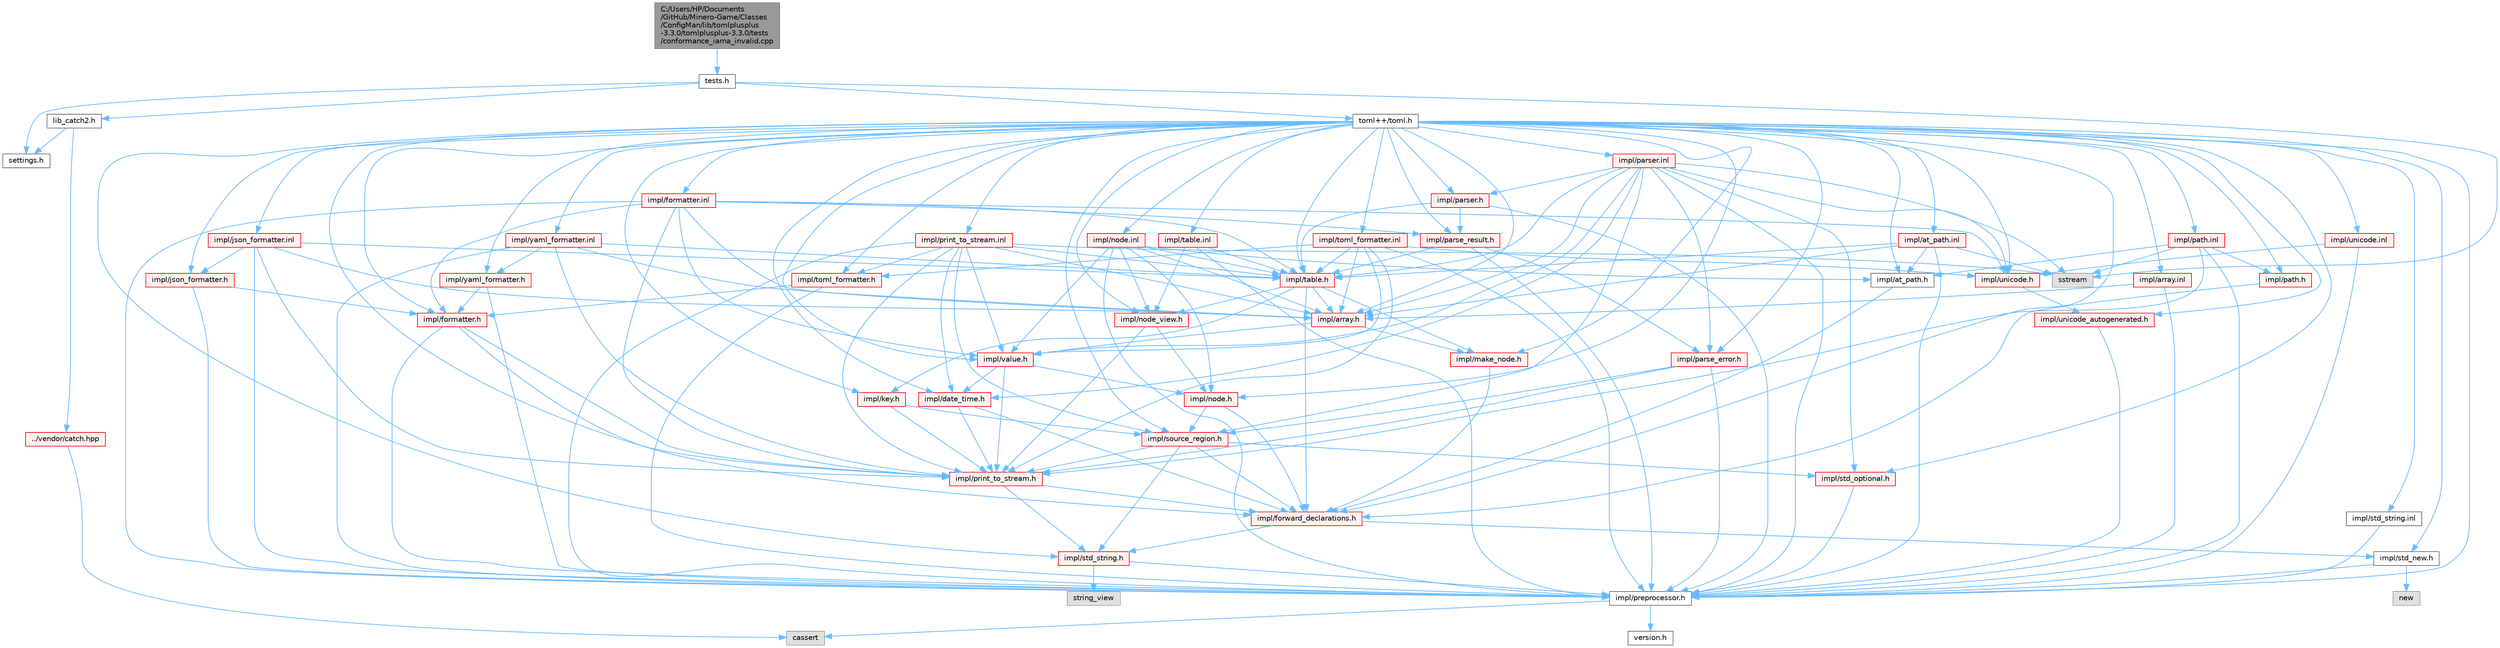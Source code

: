 digraph "C:/Users/HP/Documents/GitHub/Minero-Game/Classes/ConfigMan/lib/tomlplusplus-3.3.0/tomlplusplus-3.3.0/tests/conformance_iarna_invalid.cpp"
{
 // LATEX_PDF_SIZE
  bgcolor="transparent";
  edge [fontname=Helvetica,fontsize=10,labelfontname=Helvetica,labelfontsize=10];
  node [fontname=Helvetica,fontsize=10,shape=box,height=0.2,width=0.4];
  Node1 [id="Node000001",label="C:/Users/HP/Documents\l/GitHub/Minero-Game/Classes\l/ConfigMan/lib/tomlplusplus\l-3.3.0/tomlplusplus-3.3.0/tests\l/conformance_iarna_invalid.cpp",height=0.2,width=0.4,color="gray40", fillcolor="grey60", style="filled", fontcolor="black",tooltip=" "];
  Node1 -> Node2 [id="edge347_Node000001_Node000002",color="steelblue1",style="solid",tooltip=" "];
  Node2 [id="Node000002",label="tests.h",height=0.2,width=0.4,color="grey40", fillcolor="white", style="filled",URL="$tests_8h.html",tooltip=" "];
  Node2 -> Node3 [id="edge348_Node000002_Node000003",color="steelblue1",style="solid",tooltip=" "];
  Node3 [id="Node000003",label="settings.h",height=0.2,width=0.4,color="grey40", fillcolor="white", style="filled",URL="$_classes_2_config_man_2lib_2tomlplusplus-3_83_80_2tomlplusplus-3_83_80_2tests_2settings_8h.html",tooltip=" "];
  Node2 -> Node4 [id="edge349_Node000002_Node000004",color="steelblue1",style="solid",tooltip=" "];
  Node4 [id="Node000004",label="toml++/toml.h",height=0.2,width=0.4,color="grey40", fillcolor="white", style="filled",URL="$toml_8h.html",tooltip=" "];
  Node4 -> Node5 [id="edge350_Node000004_Node000005",color="steelblue1",style="solid",tooltip=" "];
  Node5 [id="Node000005",label="impl/preprocessor.h",height=0.2,width=0.4,color="grey40", fillcolor="white", style="filled",URL="$preprocessor_8h.html",tooltip=" "];
  Node5 -> Node6 [id="edge351_Node000005_Node000006",color="steelblue1",style="solid",tooltip=" "];
  Node6 [id="Node000006",label="cassert",height=0.2,width=0.4,color="grey60", fillcolor="#E0E0E0", style="filled",tooltip=" "];
  Node5 -> Node7 [id="edge352_Node000005_Node000007",color="steelblue1",style="solid",tooltip=" "];
  Node7 [id="Node000007",label="version.h",height=0.2,width=0.4,color="grey40", fillcolor="white", style="filled",URL="$version_8h.html",tooltip=" "];
  Node4 -> Node8 [id="edge353_Node000004_Node000008",color="steelblue1",style="solid",tooltip=" "];
  Node8 [id="Node000008",label="impl/std_new.h",height=0.2,width=0.4,color="grey40", fillcolor="white", style="filled",URL="$std__new_8h.html",tooltip=" "];
  Node8 -> Node5 [id="edge354_Node000008_Node000005",color="steelblue1",style="solid",tooltip=" "];
  Node8 -> Node9 [id="edge355_Node000008_Node000009",color="steelblue1",style="solid",tooltip=" "];
  Node9 [id="Node000009",label="new",height=0.2,width=0.4,color="grey60", fillcolor="#E0E0E0", style="filled",tooltip=" "];
  Node4 -> Node10 [id="edge356_Node000004_Node000010",color="steelblue1",style="solid",tooltip=" "];
  Node10 [id="Node000010",label="impl/std_string.h",height=0.2,width=0.4,color="red", fillcolor="#FFF0F0", style="filled",URL="$std__string_8h.html",tooltip=" "];
  Node10 -> Node5 [id="edge357_Node000010_Node000005",color="steelblue1",style="solid",tooltip=" "];
  Node10 -> Node11 [id="edge358_Node000010_Node000011",color="steelblue1",style="solid",tooltip=" "];
  Node11 [id="Node000011",label="string_view",height=0.2,width=0.4,color="grey60", fillcolor="#E0E0E0", style="filled",tooltip=" "];
  Node4 -> Node13 [id="edge359_Node000004_Node000013",color="steelblue1",style="solid",tooltip=" "];
  Node13 [id="Node000013",label="impl/std_optional.h",height=0.2,width=0.4,color="red", fillcolor="#FFF0F0", style="filled",URL="$std__optional_8h.html",tooltip=" "];
  Node13 -> Node5 [id="edge360_Node000013_Node000005",color="steelblue1",style="solid",tooltip=" "];
  Node4 -> Node15 [id="edge361_Node000004_Node000015",color="steelblue1",style="solid",tooltip=" "];
  Node15 [id="Node000015",label="impl/forward_declarations.h",height=0.2,width=0.4,color="red", fillcolor="#FFF0F0", style="filled",URL="$forward__declarations_8h.html",tooltip=" "];
  Node15 -> Node10 [id="edge362_Node000015_Node000010",color="steelblue1",style="solid",tooltip=" "];
  Node15 -> Node8 [id="edge363_Node000015_Node000008",color="steelblue1",style="solid",tooltip=" "];
  Node4 -> Node28 [id="edge364_Node000004_Node000028",color="steelblue1",style="solid",tooltip=" "];
  Node28 [id="Node000028",label="impl/print_to_stream.h",height=0.2,width=0.4,color="red", fillcolor="#FFF0F0", style="filled",URL="$print__to__stream_8h.html",tooltip=" "];
  Node28 -> Node10 [id="edge365_Node000028_Node000010",color="steelblue1",style="solid",tooltip=" "];
  Node28 -> Node15 [id="edge366_Node000028_Node000015",color="steelblue1",style="solid",tooltip=" "];
  Node4 -> Node29 [id="edge367_Node000004_Node000029",color="steelblue1",style="solid",tooltip=" "];
  Node29 [id="Node000029",label="impl/source_region.h",height=0.2,width=0.4,color="red", fillcolor="#FFF0F0", style="filled",URL="$source__region_8h.html",tooltip=" "];
  Node29 -> Node13 [id="edge368_Node000029_Node000013",color="steelblue1",style="solid",tooltip=" "];
  Node29 -> Node10 [id="edge369_Node000029_Node000010",color="steelblue1",style="solid",tooltip=" "];
  Node29 -> Node15 [id="edge370_Node000029_Node000015",color="steelblue1",style="solid",tooltip=" "];
  Node29 -> Node28 [id="edge371_Node000029_Node000028",color="steelblue1",style="solid",tooltip=" "];
  Node4 -> Node30 [id="edge372_Node000004_Node000030",color="steelblue1",style="solid",tooltip=" "];
  Node30 [id="Node000030",label="impl/date_time.h",height=0.2,width=0.4,color="red", fillcolor="#FFF0F0", style="filled",URL="$date__time_8h.html",tooltip=" "];
  Node30 -> Node15 [id="edge373_Node000030_Node000015",color="steelblue1",style="solid",tooltip=" "];
  Node30 -> Node28 [id="edge374_Node000030_Node000028",color="steelblue1",style="solid",tooltip=" "];
  Node4 -> Node31 [id="edge375_Node000004_Node000031",color="steelblue1",style="solid",tooltip=" "];
  Node31 [id="Node000031",label="impl/at_path.h",height=0.2,width=0.4,color="grey40", fillcolor="white", style="filled",URL="$at__path_8h.html",tooltip=" "];
  Node31 -> Node15 [id="edge376_Node000031_Node000015",color="steelblue1",style="solid",tooltip=" "];
  Node4 -> Node32 [id="edge377_Node000004_Node000032",color="steelblue1",style="solid",tooltip=" "];
  Node32 [id="Node000032",label="impl/path.h",height=0.2,width=0.4,color="red", fillcolor="#FFF0F0", style="filled",URL="$path_8h.html",tooltip=" "];
  Node32 -> Node15 [id="edge378_Node000032_Node000015",color="steelblue1",style="solid",tooltip=" "];
  Node4 -> Node36 [id="edge379_Node000004_Node000036",color="steelblue1",style="solid",tooltip=" "];
  Node36 [id="Node000036",label="impl/node.h",height=0.2,width=0.4,color="red", fillcolor="#FFF0F0", style="filled",URL="$node_8h.html",tooltip=" "];
  Node36 -> Node15 [id="edge380_Node000036_Node000015",color="steelblue1",style="solid",tooltip=" "];
  Node36 -> Node29 [id="edge381_Node000036_Node000029",color="steelblue1",style="solid",tooltip=" "];
  Node4 -> Node39 [id="edge382_Node000004_Node000039",color="steelblue1",style="solid",tooltip=" "];
  Node39 [id="Node000039",label="impl/node_view.h",height=0.2,width=0.4,color="red", fillcolor="#FFF0F0", style="filled",URL="$node__view_8h.html",tooltip=" "];
  Node39 -> Node28 [id="edge383_Node000039_Node000028",color="steelblue1",style="solid",tooltip=" "];
  Node39 -> Node36 [id="edge384_Node000039_Node000036",color="steelblue1",style="solid",tooltip=" "];
  Node4 -> Node42 [id="edge385_Node000004_Node000042",color="steelblue1",style="solid",tooltip=" "];
  Node42 [id="Node000042",label="impl/value.h",height=0.2,width=0.4,color="red", fillcolor="#FFF0F0", style="filled",URL="$value_8h.html",tooltip=" "];
  Node42 -> Node30 [id="edge386_Node000042_Node000030",color="steelblue1",style="solid",tooltip=" "];
  Node42 -> Node36 [id="edge387_Node000042_Node000036",color="steelblue1",style="solid",tooltip=" "];
  Node42 -> Node28 [id="edge388_Node000042_Node000028",color="steelblue1",style="solid",tooltip=" "];
  Node4 -> Node43 [id="edge389_Node000004_Node000043",color="steelblue1",style="solid",tooltip=" "];
  Node43 [id="Node000043",label="impl/make_node.h",height=0.2,width=0.4,color="red", fillcolor="#FFF0F0", style="filled",URL="$make__node_8h.html",tooltip=" "];
  Node43 -> Node15 [id="edge390_Node000043_Node000015",color="steelblue1",style="solid",tooltip=" "];
  Node4 -> Node44 [id="edge391_Node000004_Node000044",color="steelblue1",style="solid",tooltip=" "];
  Node44 [id="Node000044",label="impl/array.h",height=0.2,width=0.4,color="red", fillcolor="#FFF0F0", style="filled",URL="$array_8h.html",tooltip=" "];
  Node44 -> Node42 [id="edge392_Node000044_Node000042",color="steelblue1",style="solid",tooltip=" "];
  Node44 -> Node43 [id="edge393_Node000044_Node000043",color="steelblue1",style="solid",tooltip=" "];
  Node4 -> Node45 [id="edge394_Node000004_Node000045",color="steelblue1",style="solid",tooltip=" "];
  Node45 [id="Node000045",label="impl/key.h",height=0.2,width=0.4,color="red", fillcolor="#FFF0F0", style="filled",URL="$key_8h.html",tooltip=" "];
  Node45 -> Node29 [id="edge395_Node000045_Node000029",color="steelblue1",style="solid",tooltip=" "];
  Node45 -> Node28 [id="edge396_Node000045_Node000028",color="steelblue1",style="solid",tooltip=" "];
  Node4 -> Node46 [id="edge397_Node000004_Node000046",color="steelblue1",style="solid",tooltip=" "];
  Node46 [id="Node000046",label="impl/table.h",height=0.2,width=0.4,color="red", fillcolor="#FFF0F0", style="filled",URL="$table_8h.html",tooltip=" "];
  Node46 -> Node15 [id="edge398_Node000046_Node000015",color="steelblue1",style="solid",tooltip=" "];
  Node46 -> Node44 [id="edge399_Node000046_Node000044",color="steelblue1",style="solid",tooltip=" "];
  Node46 -> Node43 [id="edge400_Node000046_Node000043",color="steelblue1",style="solid",tooltip=" "];
  Node46 -> Node39 [id="edge401_Node000046_Node000039",color="steelblue1",style="solid",tooltip=" "];
  Node46 -> Node45 [id="edge402_Node000046_Node000045",color="steelblue1",style="solid",tooltip=" "];
  Node4 -> Node49 [id="edge403_Node000004_Node000049",color="steelblue1",style="solid",tooltip=" "];
  Node49 [id="Node000049",label="impl/unicode_autogenerated.h",height=0.2,width=0.4,color="red", fillcolor="#FFF0F0", style="filled",URL="$unicode__autogenerated_8h.html",tooltip=" "];
  Node49 -> Node5 [id="edge404_Node000049_Node000005",color="steelblue1",style="solid",tooltip=" "];
  Node4 -> Node50 [id="edge405_Node000004_Node000050",color="steelblue1",style="solid",tooltip=" "];
  Node50 [id="Node000050",label="impl/unicode.h",height=0.2,width=0.4,color="red", fillcolor="#FFF0F0", style="filled",URL="$unicode_8h.html",tooltip=" "];
  Node50 -> Node49 [id="edge406_Node000050_Node000049",color="steelblue1",style="solid",tooltip=" "];
  Node4 -> Node51 [id="edge407_Node000004_Node000051",color="steelblue1",style="solid",tooltip=" "];
  Node51 [id="Node000051",label="impl/parse_error.h",height=0.2,width=0.4,color="red", fillcolor="#FFF0F0", style="filled",URL="$parse__error_8h.html",tooltip=" "];
  Node51 -> Node5 [id="edge408_Node000051_Node000005",color="steelblue1",style="solid",tooltip=" "];
  Node51 -> Node29 [id="edge409_Node000051_Node000029",color="steelblue1",style="solid",tooltip=" "];
  Node51 -> Node28 [id="edge410_Node000051_Node000028",color="steelblue1",style="solid",tooltip=" "];
  Node4 -> Node53 [id="edge411_Node000004_Node000053",color="steelblue1",style="solid",tooltip=" "];
  Node53 [id="Node000053",label="impl/parse_result.h",height=0.2,width=0.4,color="red", fillcolor="#FFF0F0", style="filled",URL="$parse__result_8h.html",tooltip=" "];
  Node53 -> Node5 [id="edge412_Node000053_Node000005",color="steelblue1",style="solid",tooltip=" "];
  Node53 -> Node46 [id="edge413_Node000053_Node000046",color="steelblue1",style="solid",tooltip=" "];
  Node53 -> Node51 [id="edge414_Node000053_Node000051",color="steelblue1",style="solid",tooltip=" "];
  Node4 -> Node54 [id="edge415_Node000004_Node000054",color="steelblue1",style="solid",tooltip=" "];
  Node54 [id="Node000054",label="impl/parser.h",height=0.2,width=0.4,color="red", fillcolor="#FFF0F0", style="filled",URL="$parser_8h.html",tooltip=" "];
  Node54 -> Node5 [id="edge416_Node000054_Node000005",color="steelblue1",style="solid",tooltip=" "];
  Node54 -> Node46 [id="edge417_Node000054_Node000046",color="steelblue1",style="solid",tooltip=" "];
  Node54 -> Node53 [id="edge418_Node000054_Node000053",color="steelblue1",style="solid",tooltip=" "];
  Node4 -> Node55 [id="edge419_Node000004_Node000055",color="steelblue1",style="solid",tooltip=" "];
  Node55 [id="Node000055",label="impl/formatter.h",height=0.2,width=0.4,color="red", fillcolor="#FFF0F0", style="filled",URL="$_classes_2_config_man_2lib_2tomlplusplus-3_83_80_2tomlplusplus-3_83_80_2include_2toml_09_09_2impl_2formatter_8h.html",tooltip=" "];
  Node55 -> Node5 [id="edge420_Node000055_Node000005",color="steelblue1",style="solid",tooltip=" "];
  Node55 -> Node15 [id="edge421_Node000055_Node000015",color="steelblue1",style="solid",tooltip=" "];
  Node55 -> Node28 [id="edge422_Node000055_Node000028",color="steelblue1",style="solid",tooltip=" "];
  Node4 -> Node56 [id="edge423_Node000004_Node000056",color="steelblue1",style="solid",tooltip=" "];
  Node56 [id="Node000056",label="impl/toml_formatter.h",height=0.2,width=0.4,color="red", fillcolor="#FFF0F0", style="filled",URL="$toml__formatter_8h.html",tooltip=" "];
  Node56 -> Node5 [id="edge424_Node000056_Node000005",color="steelblue1",style="solid",tooltip=" "];
  Node56 -> Node55 [id="edge425_Node000056_Node000055",color="steelblue1",style="solid",tooltip=" "];
  Node4 -> Node57 [id="edge426_Node000004_Node000057",color="steelblue1",style="solid",tooltip=" "];
  Node57 [id="Node000057",label="impl/json_formatter.h",height=0.2,width=0.4,color="red", fillcolor="#FFF0F0", style="filled",URL="$json__formatter_8h.html",tooltip=" "];
  Node57 -> Node5 [id="edge427_Node000057_Node000005",color="steelblue1",style="solid",tooltip=" "];
  Node57 -> Node55 [id="edge428_Node000057_Node000055",color="steelblue1",style="solid",tooltip=" "];
  Node4 -> Node58 [id="edge429_Node000004_Node000058",color="steelblue1",style="solid",tooltip=" "];
  Node58 [id="Node000058",label="impl/yaml_formatter.h",height=0.2,width=0.4,color="red", fillcolor="#FFF0F0", style="filled",URL="$yaml__formatter_8h.html",tooltip=" "];
  Node58 -> Node5 [id="edge430_Node000058_Node000005",color="steelblue1",style="solid",tooltip=" "];
  Node58 -> Node55 [id="edge431_Node000058_Node000055",color="steelblue1",style="solid",tooltip=" "];
  Node4 -> Node59 [id="edge432_Node000004_Node000059",color="steelblue1",style="solid",tooltip=" "];
  Node59 [id="Node000059",label="impl/std_string.inl",height=0.2,width=0.4,color="grey40", fillcolor="white", style="filled",URL="$std__string_8inl.html",tooltip=" "];
  Node59 -> Node5 [id="edge433_Node000059_Node000005",color="steelblue1",style="solid",tooltip=" "];
  Node4 -> Node60 [id="edge434_Node000004_Node000060",color="steelblue1",style="solid",tooltip=" "];
  Node60 [id="Node000060",label="impl/print_to_stream.inl",height=0.2,width=0.4,color="red", fillcolor="#FFF0F0", style="filled",URL="$print__to__stream_8inl.html",tooltip=" "];
  Node60 -> Node5 [id="edge435_Node000060_Node000005",color="steelblue1",style="solid",tooltip=" "];
  Node60 -> Node28 [id="edge436_Node000060_Node000028",color="steelblue1",style="solid",tooltip=" "];
  Node60 -> Node29 [id="edge437_Node000060_Node000029",color="steelblue1",style="solid",tooltip=" "];
  Node60 -> Node30 [id="edge438_Node000060_Node000030",color="steelblue1",style="solid",tooltip=" "];
  Node60 -> Node56 [id="edge439_Node000060_Node000056",color="steelblue1",style="solid",tooltip=" "];
  Node60 -> Node42 [id="edge440_Node000060_Node000042",color="steelblue1",style="solid",tooltip=" "];
  Node60 -> Node44 [id="edge441_Node000060_Node000044",color="steelblue1",style="solid",tooltip=" "];
  Node60 -> Node46 [id="edge442_Node000060_Node000046",color="steelblue1",style="solid",tooltip=" "];
  Node60 -> Node62 [id="edge443_Node000060_Node000062",color="steelblue1",style="solid",tooltip=" "];
  Node62 [id="Node000062",label="sstream",height=0.2,width=0.4,color="grey60", fillcolor="#E0E0E0", style="filled",tooltip=" "];
  Node4 -> Node64 [id="edge444_Node000004_Node000064",color="steelblue1",style="solid",tooltip=" "];
  Node64 [id="Node000064",label="impl/node.inl",height=0.2,width=0.4,color="red", fillcolor="#FFF0F0", style="filled",URL="$node_8inl.html",tooltip=" "];
  Node64 -> Node5 [id="edge445_Node000064_Node000005",color="steelblue1",style="solid",tooltip=" "];
  Node64 -> Node36 [id="edge446_Node000064_Node000036",color="steelblue1",style="solid",tooltip=" "];
  Node64 -> Node39 [id="edge447_Node000064_Node000039",color="steelblue1",style="solid",tooltip=" "];
  Node64 -> Node31 [id="edge448_Node000064_Node000031",color="steelblue1",style="solid",tooltip=" "];
  Node64 -> Node46 [id="edge449_Node000064_Node000046",color="steelblue1",style="solid",tooltip=" "];
  Node64 -> Node44 [id="edge450_Node000064_Node000044",color="steelblue1",style="solid",tooltip=" "];
  Node64 -> Node42 [id="edge451_Node000064_Node000042",color="steelblue1",style="solid",tooltip=" "];
  Node4 -> Node65 [id="edge452_Node000004_Node000065",color="steelblue1",style="solid",tooltip=" "];
  Node65 [id="Node000065",label="impl/at_path.inl",height=0.2,width=0.4,color="red", fillcolor="#FFF0F0", style="filled",URL="$at__path_8inl.html",tooltip=" "];
  Node65 -> Node5 [id="edge453_Node000065_Node000005",color="steelblue1",style="solid",tooltip=" "];
  Node65 -> Node31 [id="edge454_Node000065_Node000031",color="steelblue1",style="solid",tooltip=" "];
  Node65 -> Node44 [id="edge455_Node000065_Node000044",color="steelblue1",style="solid",tooltip=" "];
  Node65 -> Node46 [id="edge456_Node000065_Node000046",color="steelblue1",style="solid",tooltip=" "];
  Node65 -> Node62 [id="edge457_Node000065_Node000062",color="steelblue1",style="solid",tooltip=" "];
  Node4 -> Node66 [id="edge458_Node000004_Node000066",color="steelblue1",style="solid",tooltip=" "];
  Node66 [id="Node000066",label="impl/path.inl",height=0.2,width=0.4,color="red", fillcolor="#FFF0F0", style="filled",URL="$path_8inl.html",tooltip=" "];
  Node66 -> Node5 [id="edge459_Node000066_Node000005",color="steelblue1",style="solid",tooltip=" "];
  Node66 -> Node32 [id="edge460_Node000066_Node000032",color="steelblue1",style="solid",tooltip=" "];
  Node66 -> Node31 [id="edge461_Node000066_Node000031",color="steelblue1",style="solid",tooltip=" "];
  Node66 -> Node28 [id="edge462_Node000066_Node000028",color="steelblue1",style="solid",tooltip=" "];
  Node66 -> Node62 [id="edge463_Node000066_Node000062",color="steelblue1",style="solid",tooltip=" "];
  Node4 -> Node67 [id="edge464_Node000004_Node000067",color="steelblue1",style="solid",tooltip=" "];
  Node67 [id="Node000067",label="impl/array.inl",height=0.2,width=0.4,color="red", fillcolor="#FFF0F0", style="filled",URL="$array_8inl.html",tooltip=" "];
  Node67 -> Node5 [id="edge465_Node000067_Node000005",color="steelblue1",style="solid",tooltip=" "];
  Node67 -> Node44 [id="edge466_Node000067_Node000044",color="steelblue1",style="solid",tooltip=" "];
  Node4 -> Node68 [id="edge467_Node000004_Node000068",color="steelblue1",style="solid",tooltip=" "];
  Node68 [id="Node000068",label="impl/table.inl",height=0.2,width=0.4,color="red", fillcolor="#FFF0F0", style="filled",URL="$table_8inl.html",tooltip=" "];
  Node68 -> Node5 [id="edge468_Node000068_Node000005",color="steelblue1",style="solid",tooltip=" "];
  Node68 -> Node46 [id="edge469_Node000068_Node000046",color="steelblue1",style="solid",tooltip=" "];
  Node68 -> Node39 [id="edge470_Node000068_Node000039",color="steelblue1",style="solid",tooltip=" "];
  Node4 -> Node69 [id="edge471_Node000004_Node000069",color="steelblue1",style="solid",tooltip=" "];
  Node69 [id="Node000069",label="impl/unicode.inl",height=0.2,width=0.4,color="red", fillcolor="#FFF0F0", style="filled",URL="$unicode_8inl.html",tooltip=" "];
  Node69 -> Node5 [id="edge472_Node000069_Node000005",color="steelblue1",style="solid",tooltip=" "];
  Node69 -> Node50 [id="edge473_Node000069_Node000050",color="steelblue1",style="solid",tooltip=" "];
  Node4 -> Node71 [id="edge474_Node000004_Node000071",color="steelblue1",style="solid",tooltip=" "];
  Node71 [id="Node000071",label="impl/parser.inl",height=0.2,width=0.4,color="red", fillcolor="#FFF0F0", style="filled",URL="$parser_8inl.html",tooltip=" "];
  Node71 -> Node5 [id="edge475_Node000071_Node000005",color="steelblue1",style="solid",tooltip=" "];
  Node71 -> Node54 [id="edge476_Node000071_Node000054",color="steelblue1",style="solid",tooltip=" "];
  Node71 -> Node13 [id="edge477_Node000071_Node000013",color="steelblue1",style="solid",tooltip=" "];
  Node71 -> Node29 [id="edge478_Node000071_Node000029",color="steelblue1",style="solid",tooltip=" "];
  Node71 -> Node51 [id="edge479_Node000071_Node000051",color="steelblue1",style="solid",tooltip=" "];
  Node71 -> Node30 [id="edge480_Node000071_Node000030",color="steelblue1",style="solid",tooltip=" "];
  Node71 -> Node42 [id="edge481_Node000071_Node000042",color="steelblue1",style="solid",tooltip=" "];
  Node71 -> Node44 [id="edge482_Node000071_Node000044",color="steelblue1",style="solid",tooltip=" "];
  Node71 -> Node46 [id="edge483_Node000071_Node000046",color="steelblue1",style="solid",tooltip=" "];
  Node71 -> Node50 [id="edge484_Node000071_Node000050",color="steelblue1",style="solid",tooltip=" "];
  Node71 -> Node62 [id="edge485_Node000071_Node000062",color="steelblue1",style="solid",tooltip=" "];
  Node4 -> Node74 [id="edge486_Node000004_Node000074",color="steelblue1",style="solid",tooltip=" "];
  Node74 [id="Node000074",label="impl/formatter.inl",height=0.2,width=0.4,color="red", fillcolor="#FFF0F0", style="filled",URL="$formatter_8inl.html",tooltip=" "];
  Node74 -> Node5 [id="edge487_Node000074_Node000005",color="steelblue1",style="solid",tooltip=" "];
  Node74 -> Node55 [id="edge488_Node000074_Node000055",color="steelblue1",style="solid",tooltip=" "];
  Node74 -> Node28 [id="edge489_Node000074_Node000028",color="steelblue1",style="solid",tooltip=" "];
  Node74 -> Node42 [id="edge490_Node000074_Node000042",color="steelblue1",style="solid",tooltip=" "];
  Node74 -> Node46 [id="edge491_Node000074_Node000046",color="steelblue1",style="solid",tooltip=" "];
  Node74 -> Node44 [id="edge492_Node000074_Node000044",color="steelblue1",style="solid",tooltip=" "];
  Node74 -> Node50 [id="edge493_Node000074_Node000050",color="steelblue1",style="solid",tooltip=" "];
  Node74 -> Node53 [id="edge494_Node000074_Node000053",color="steelblue1",style="solid",tooltip=" "];
  Node4 -> Node75 [id="edge495_Node000004_Node000075",color="steelblue1",style="solid",tooltip=" "];
  Node75 [id="Node000075",label="impl/toml_formatter.inl",height=0.2,width=0.4,color="red", fillcolor="#FFF0F0", style="filled",URL="$toml__formatter_8inl.html",tooltip=" "];
  Node75 -> Node5 [id="edge496_Node000075_Node000005",color="steelblue1",style="solid",tooltip=" "];
  Node75 -> Node56 [id="edge497_Node000075_Node000056",color="steelblue1",style="solid",tooltip=" "];
  Node75 -> Node28 [id="edge498_Node000075_Node000028",color="steelblue1",style="solid",tooltip=" "];
  Node75 -> Node42 [id="edge499_Node000075_Node000042",color="steelblue1",style="solid",tooltip=" "];
  Node75 -> Node46 [id="edge500_Node000075_Node000046",color="steelblue1",style="solid",tooltip=" "];
  Node75 -> Node44 [id="edge501_Node000075_Node000044",color="steelblue1",style="solid",tooltip=" "];
  Node75 -> Node50 [id="edge502_Node000075_Node000050",color="steelblue1",style="solid",tooltip=" "];
  Node4 -> Node76 [id="edge503_Node000004_Node000076",color="steelblue1",style="solid",tooltip=" "];
  Node76 [id="Node000076",label="impl/json_formatter.inl",height=0.2,width=0.4,color="red", fillcolor="#FFF0F0", style="filled",URL="$json__formatter_8inl.html",tooltip=" "];
  Node76 -> Node5 [id="edge504_Node000076_Node000005",color="steelblue1",style="solid",tooltip=" "];
  Node76 -> Node57 [id="edge505_Node000076_Node000057",color="steelblue1",style="solid",tooltip=" "];
  Node76 -> Node28 [id="edge506_Node000076_Node000028",color="steelblue1",style="solid",tooltip=" "];
  Node76 -> Node46 [id="edge507_Node000076_Node000046",color="steelblue1",style="solid",tooltip=" "];
  Node76 -> Node44 [id="edge508_Node000076_Node000044",color="steelblue1",style="solid",tooltip=" "];
  Node4 -> Node77 [id="edge509_Node000004_Node000077",color="steelblue1",style="solid",tooltip=" "];
  Node77 [id="Node000077",label="impl/yaml_formatter.inl",height=0.2,width=0.4,color="red", fillcolor="#FFF0F0", style="filled",URL="$yaml__formatter_8inl.html",tooltip=" "];
  Node77 -> Node5 [id="edge510_Node000077_Node000005",color="steelblue1",style="solid",tooltip=" "];
  Node77 -> Node58 [id="edge511_Node000077_Node000058",color="steelblue1",style="solid",tooltip=" "];
  Node77 -> Node28 [id="edge512_Node000077_Node000028",color="steelblue1",style="solid",tooltip=" "];
  Node77 -> Node46 [id="edge513_Node000077_Node000046",color="steelblue1",style="solid",tooltip=" "];
  Node77 -> Node44 [id="edge514_Node000077_Node000044",color="steelblue1",style="solid",tooltip=" "];
  Node2 -> Node78 [id="edge515_Node000002_Node000078",color="steelblue1",style="solid",tooltip=" "];
  Node78 [id="Node000078",label="lib_catch2.h",height=0.2,width=0.4,color="grey40", fillcolor="white", style="filled",URL="$lib__catch2_8h.html",tooltip=" "];
  Node78 -> Node3 [id="edge516_Node000078_Node000003",color="steelblue1",style="solid",tooltip=" "];
  Node78 -> Node79 [id="edge517_Node000078_Node000079",color="steelblue1",style="solid",tooltip=" "];
  Node79 [id="Node000079",label="../vendor/catch.hpp",height=0.2,width=0.4,color="red", fillcolor="#FFF0F0", style="filled",URL="$catch_8hpp.html",tooltip=" "];
  Node79 -> Node6 [id="edge518_Node000079_Node000006",color="steelblue1",style="solid",tooltip=" "];
  Node2 -> Node62 [id="edge519_Node000002_Node000062",color="steelblue1",style="solid",tooltip=" "];
}
